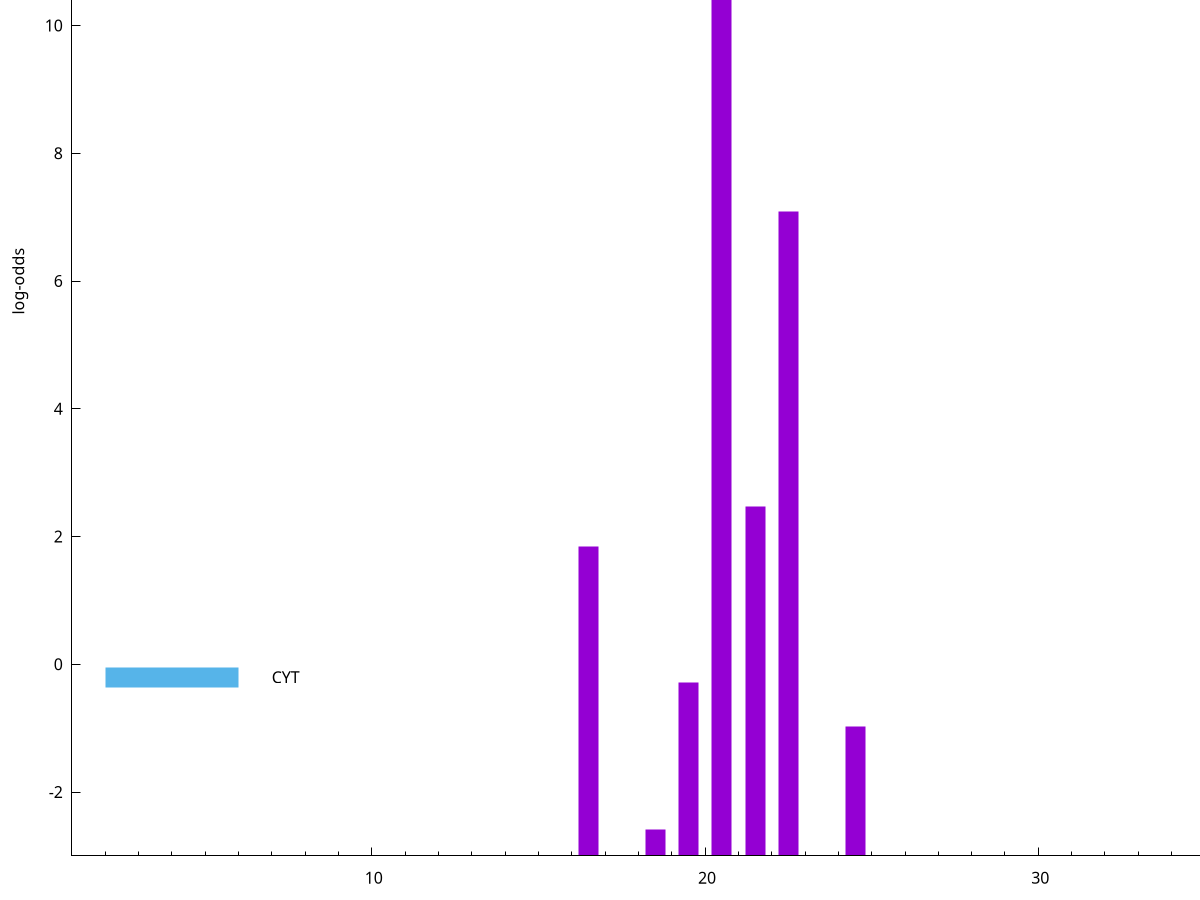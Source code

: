 set title "LipoP predictions for SRR5666568.gff"
set size 2., 1.4
set xrange [1:70] 
set mxtics 10
set yrange [-3:15]
set y2range [0:18]
set ylabel "log-odds"
set term postscript eps color solid "Helvetica" 30
set output "SRR5666568.gff109.eps"
set arrow from 2,14.2668 to 6,14.2668 nohead lt 1 lw 20
set label "SpI" at 7,14.2668
set arrow from 2,-0.200913 to 6,-0.200913 nohead lt 3 lw 20
set label "CYT" at 7,-0.200913
set arrow from 2,14.2668 to 6,14.2668 nohead lt 1 lw 20
set label "SpI" at 7,14.2668
# NOTE: The scores below are the log-odds scores with the threshold
# NOTE: subtracted (a hack to make gnuplot make the histogram all
# NOTE: look nice).
plot "-" axes x1y2 title "" with impulses lt 1 lw 20
20.500000 17.256100
22.500000 10.086720
21.500000 5.464150
16.500000 4.840700
19.500000 2.720474
24.500000 2.030950
18.500000 0.409280
e
exit
